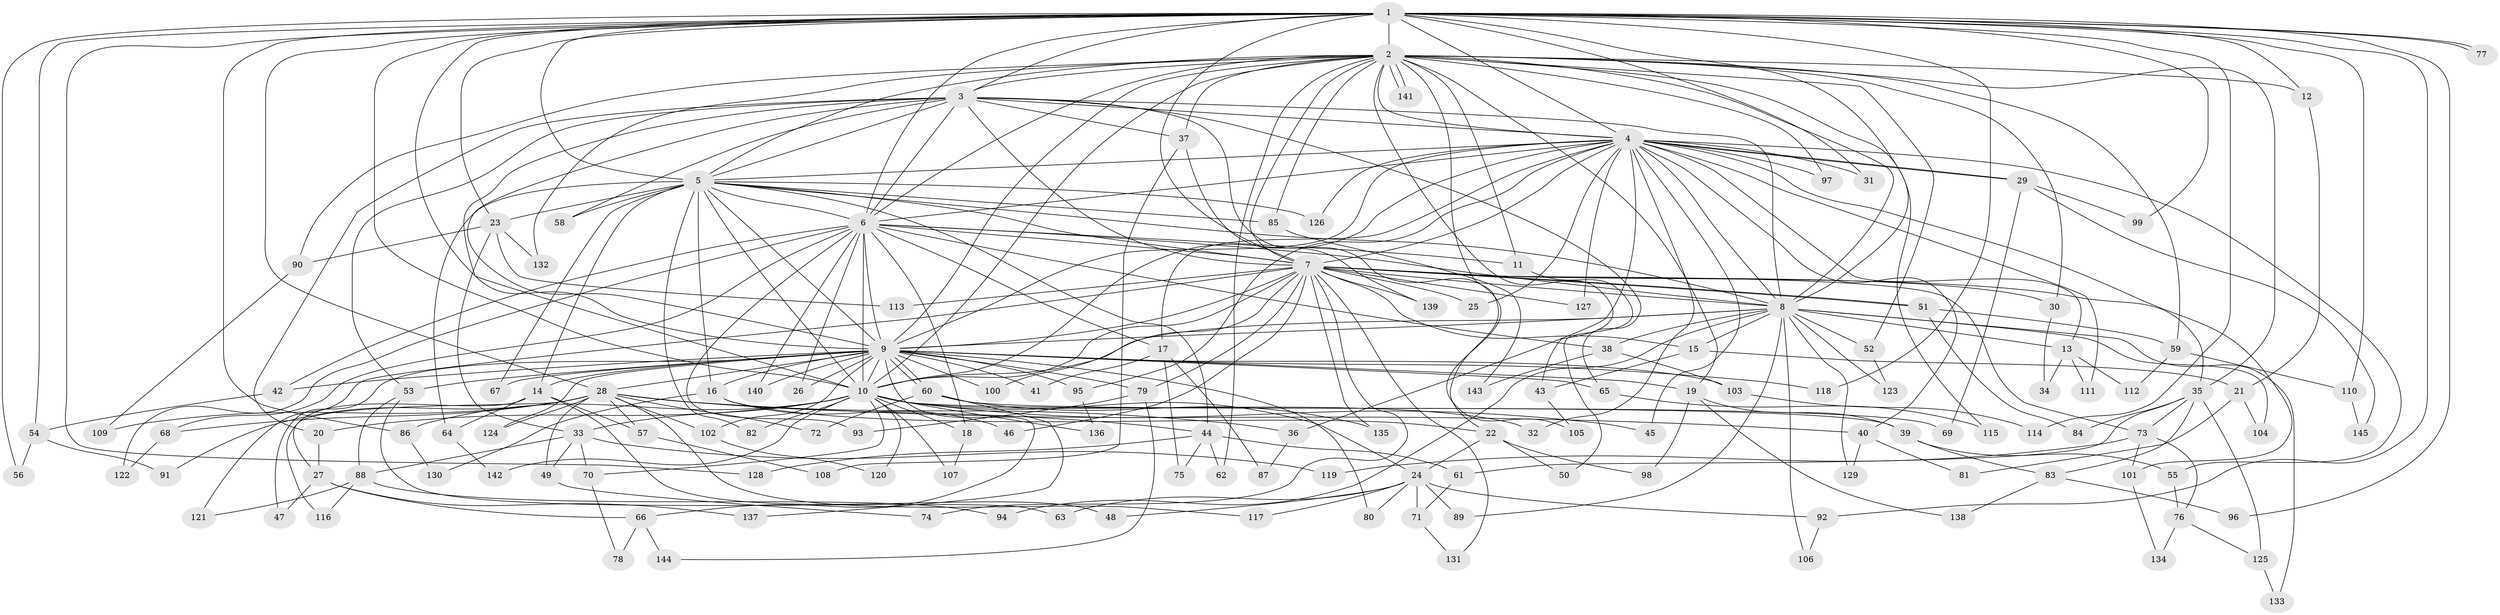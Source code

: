 // coarse degree distribution, {29: 0.018867924528301886, 25: 0.009433962264150943, 31: 0.009433962264150943, 15: 0.018867924528301886, 22: 0.009433962264150943, 18: 0.009433962264150943, 20: 0.009433962264150943, 3: 0.2169811320754717, 5: 0.0660377358490566, 6: 0.03773584905660377, 4: 0.11320754716981132, 2: 0.4339622641509434, 7: 0.02830188679245283, 9: 0.009433962264150943, 8: 0.009433962264150943}
// Generated by graph-tools (version 1.1) at 2025/51/02/27/25 19:51:53]
// undirected, 145 vertices, 315 edges
graph export_dot {
graph [start="1"]
  node [color=gray90,style=filled];
  1;
  2;
  3;
  4;
  5;
  6;
  7;
  8;
  9;
  10;
  11;
  12;
  13;
  14;
  15;
  16;
  17;
  18;
  19;
  20;
  21;
  22;
  23;
  24;
  25;
  26;
  27;
  28;
  29;
  30;
  31;
  32;
  33;
  34;
  35;
  36;
  37;
  38;
  39;
  40;
  41;
  42;
  43;
  44;
  45;
  46;
  47;
  48;
  49;
  50;
  51;
  52;
  53;
  54;
  55;
  56;
  57;
  58;
  59;
  60;
  61;
  62;
  63;
  64;
  65;
  66;
  67;
  68;
  69;
  70;
  71;
  72;
  73;
  74;
  75;
  76;
  77;
  78;
  79;
  80;
  81;
  82;
  83;
  84;
  85;
  86;
  87;
  88;
  89;
  90;
  91;
  92;
  93;
  94;
  95;
  96;
  97;
  98;
  99;
  100;
  101;
  102;
  103;
  104;
  105;
  106;
  107;
  108;
  109;
  110;
  111;
  112;
  113;
  114;
  115;
  116;
  117;
  118;
  119;
  120;
  121;
  122;
  123;
  124;
  125;
  126;
  127;
  128;
  129;
  130;
  131;
  132;
  133;
  134;
  135;
  136;
  137;
  138;
  139;
  140;
  141;
  142;
  143;
  144;
  145;
  1 -- 2;
  1 -- 3;
  1 -- 4;
  1 -- 5;
  1 -- 6;
  1 -- 7;
  1 -- 8;
  1 -- 9;
  1 -- 10;
  1 -- 12;
  1 -- 23;
  1 -- 28;
  1 -- 31;
  1 -- 54;
  1 -- 56;
  1 -- 77;
  1 -- 77;
  1 -- 86;
  1 -- 92;
  1 -- 96;
  1 -- 99;
  1 -- 110;
  1 -- 114;
  1 -- 118;
  1 -- 128;
  2 -- 3;
  2 -- 4;
  2 -- 5;
  2 -- 6;
  2 -- 7;
  2 -- 8;
  2 -- 9;
  2 -- 10;
  2 -- 11;
  2 -- 12;
  2 -- 19;
  2 -- 22;
  2 -- 30;
  2 -- 35;
  2 -- 37;
  2 -- 43;
  2 -- 52;
  2 -- 59;
  2 -- 62;
  2 -- 85;
  2 -- 90;
  2 -- 97;
  2 -- 115;
  2 -- 132;
  2 -- 141;
  2 -- 141;
  3 -- 4;
  3 -- 5;
  3 -- 6;
  3 -- 7;
  3 -- 8;
  3 -- 9;
  3 -- 10;
  3 -- 20;
  3 -- 37;
  3 -- 53;
  3 -- 58;
  3 -- 65;
  3 -- 105;
  4 -- 5;
  4 -- 6;
  4 -- 7;
  4 -- 8;
  4 -- 9;
  4 -- 10;
  4 -- 13;
  4 -- 17;
  4 -- 25;
  4 -- 29;
  4 -- 29;
  4 -- 31;
  4 -- 32;
  4 -- 36;
  4 -- 40;
  4 -- 45;
  4 -- 55;
  4 -- 95;
  4 -- 97;
  4 -- 101;
  4 -- 111;
  4 -- 126;
  4 -- 127;
  5 -- 6;
  5 -- 7;
  5 -- 8;
  5 -- 9;
  5 -- 10;
  5 -- 14;
  5 -- 16;
  5 -- 23;
  5 -- 44;
  5 -- 58;
  5 -- 64;
  5 -- 67;
  5 -- 82;
  5 -- 85;
  5 -- 126;
  6 -- 7;
  6 -- 8;
  6 -- 9;
  6 -- 10;
  6 -- 11;
  6 -- 17;
  6 -- 18;
  6 -- 26;
  6 -- 38;
  6 -- 42;
  6 -- 68;
  6 -- 93;
  6 -- 122;
  6 -- 140;
  7 -- 8;
  7 -- 9;
  7 -- 10;
  7 -- 15;
  7 -- 25;
  7 -- 30;
  7 -- 35;
  7 -- 46;
  7 -- 51;
  7 -- 51;
  7 -- 73;
  7 -- 74;
  7 -- 79;
  7 -- 100;
  7 -- 113;
  7 -- 121;
  7 -- 127;
  7 -- 131;
  7 -- 135;
  7 -- 139;
  8 -- 9;
  8 -- 10;
  8 -- 13;
  8 -- 15;
  8 -- 38;
  8 -- 52;
  8 -- 89;
  8 -- 94;
  8 -- 104;
  8 -- 106;
  8 -- 123;
  8 -- 129;
  8 -- 133;
  9 -- 10;
  9 -- 14;
  9 -- 16;
  9 -- 19;
  9 -- 26;
  9 -- 28;
  9 -- 41;
  9 -- 42;
  9 -- 47;
  9 -- 53;
  9 -- 60;
  9 -- 60;
  9 -- 65;
  9 -- 66;
  9 -- 67;
  9 -- 79;
  9 -- 80;
  9 -- 95;
  9 -- 100;
  9 -- 102;
  9 -- 103;
  9 -- 118;
  9 -- 124;
  9 -- 140;
  10 -- 18;
  10 -- 20;
  10 -- 24;
  10 -- 32;
  10 -- 33;
  10 -- 39;
  10 -- 45;
  10 -- 70;
  10 -- 82;
  10 -- 86;
  10 -- 107;
  10 -- 120;
  10 -- 136;
  10 -- 142;
  11 -- 50;
  12 -- 21;
  13 -- 34;
  13 -- 111;
  13 -- 112;
  14 -- 27;
  14 -- 48;
  14 -- 57;
  14 -- 64;
  15 -- 21;
  15 -- 43;
  16 -- 22;
  16 -- 46;
  16 -- 130;
  17 -- 41;
  17 -- 75;
  17 -- 87;
  18 -- 107;
  19 -- 39;
  19 -- 98;
  19 -- 138;
  20 -- 27;
  21 -- 81;
  21 -- 104;
  22 -- 24;
  22 -- 50;
  22 -- 98;
  23 -- 33;
  23 -- 90;
  23 -- 113;
  23 -- 132;
  24 -- 48;
  24 -- 63;
  24 -- 71;
  24 -- 80;
  24 -- 89;
  24 -- 92;
  24 -- 117;
  27 -- 47;
  27 -- 66;
  27 -- 137;
  28 -- 36;
  28 -- 40;
  28 -- 44;
  28 -- 49;
  28 -- 57;
  28 -- 68;
  28 -- 72;
  28 -- 91;
  28 -- 102;
  28 -- 109;
  28 -- 116;
  28 -- 117;
  28 -- 124;
  29 -- 69;
  29 -- 99;
  29 -- 145;
  30 -- 34;
  33 -- 49;
  33 -- 70;
  33 -- 88;
  33 -- 119;
  35 -- 61;
  35 -- 73;
  35 -- 83;
  35 -- 84;
  35 -- 125;
  36 -- 87;
  37 -- 108;
  37 -- 139;
  38 -- 103;
  38 -- 143;
  39 -- 55;
  39 -- 83;
  40 -- 81;
  40 -- 129;
  42 -- 54;
  43 -- 105;
  44 -- 61;
  44 -- 62;
  44 -- 75;
  44 -- 128;
  49 -- 74;
  51 -- 59;
  51 -- 84;
  52 -- 123;
  53 -- 63;
  53 -- 88;
  54 -- 56;
  54 -- 91;
  55 -- 76;
  57 -- 108;
  59 -- 110;
  59 -- 112;
  60 -- 69;
  60 -- 72;
  60 -- 135;
  60 -- 137;
  61 -- 71;
  64 -- 142;
  65 -- 115;
  66 -- 78;
  66 -- 144;
  68 -- 122;
  70 -- 78;
  71 -- 131;
  73 -- 76;
  73 -- 101;
  73 -- 119;
  76 -- 125;
  76 -- 134;
  79 -- 93;
  79 -- 144;
  83 -- 96;
  83 -- 138;
  85 -- 143;
  86 -- 130;
  88 -- 94;
  88 -- 116;
  88 -- 121;
  90 -- 109;
  92 -- 106;
  95 -- 136;
  101 -- 134;
  102 -- 120;
  103 -- 114;
  110 -- 145;
  125 -- 133;
}
